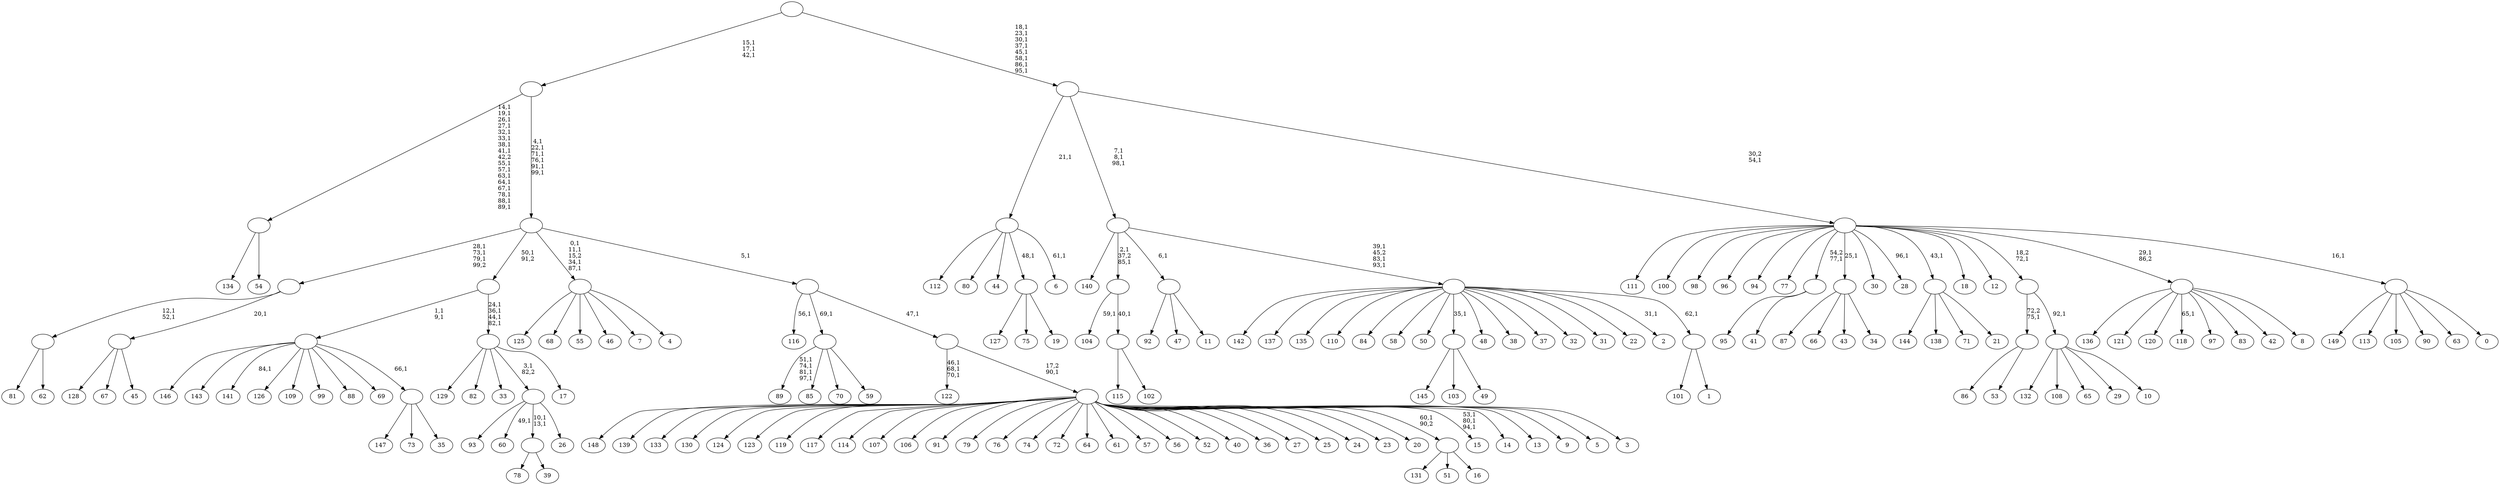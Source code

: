 digraph T {
	250 [label="149"]
	249 [label="148"]
	248 [label="147"]
	247 [label="146"]
	246 [label="145"]
	245 [label="144"]
	244 [label="143"]
	243 [label="142"]
	242 [label="141"]
	240 [label="140"]
	239 [label="139"]
	238 [label="138"]
	237 [label="137"]
	236 [label="136"]
	235 [label="135"]
	234 [label="134"]
	233 [label="133"]
	232 [label="132"]
	231 [label="131"]
	230 [label="130"]
	229 [label="129"]
	228 [label="128"]
	227 [label="127"]
	226 [label="126"]
	225 [label="125"]
	224 [label="124"]
	223 [label="123"]
	222 [label="122"]
	218 [label="121"]
	217 [label="120"]
	216 [label="119"]
	215 [label="118"]
	213 [label="117"]
	212 [label="116"]
	210 [label="115"]
	209 [label="114"]
	208 [label="113"]
	207 [label="112"]
	206 [label="111"]
	205 [label="110"]
	204 [label="109"]
	203 [label="108"]
	202 [label="107"]
	201 [label="106"]
	200 [label="105"]
	199 [label="104"]
	197 [label="103"]
	196 [label="102"]
	195 [label=""]
	194 [label=""]
	192 [label="101"]
	191 [label="100"]
	190 [label="99"]
	189 [label="98"]
	188 [label="97"]
	187 [label="96"]
	186 [label="95"]
	185 [label="94"]
	184 [label="93"]
	183 [label="92"]
	182 [label="91"]
	181 [label="90"]
	180 [label="89"]
	175 [label="88"]
	174 [label="87"]
	173 [label="86"]
	172 [label="85"]
	171 [label="84"]
	170 [label="83"]
	169 [label="82"]
	168 [label="81"]
	167 [label="80"]
	166 [label="79"]
	165 [label="78"]
	164 [label="77"]
	163 [label="76"]
	162 [label="75"]
	161 [label="74"]
	160 [label="73"]
	159 [label="72"]
	158 [label="71"]
	157 [label="70"]
	156 [label="69"]
	155 [label="68"]
	154 [label="67"]
	153 [label="66"]
	152 [label="65"]
	151 [label="64"]
	150 [label="63"]
	149 [label="62"]
	148 [label=""]
	146 [label="61"]
	145 [label="60"]
	143 [label="59"]
	142 [label=""]
	141 [label="58"]
	140 [label="57"]
	139 [label="56"]
	138 [label="55"]
	137 [label="54"]
	136 [label=""]
	120 [label="53"]
	119 [label=""]
	118 [label="52"]
	117 [label="51"]
	116 [label="50"]
	115 [label="49"]
	114 [label=""]
	113 [label="48"]
	112 [label="47"]
	111 [label="46"]
	110 [label="45"]
	109 [label=""]
	108 [label=""]
	105 [label="44"]
	104 [label="43"]
	103 [label="42"]
	102 [label="41"]
	101 [label=""]
	100 [label="40"]
	99 [label="39"]
	98 [label=""]
	96 [label="38"]
	95 [label="37"]
	94 [label="36"]
	93 [label="35"]
	92 [label=""]
	91 [label=""]
	89 [label="34"]
	88 [label=""]
	87 [label="33"]
	86 [label="32"]
	85 [label="31"]
	84 [label="30"]
	83 [label="29"]
	82 [label="28"]
	80 [label="27"]
	79 [label="26"]
	78 [label=""]
	77 [label="25"]
	76 [label="24"]
	75 [label="23"]
	74 [label="22"]
	73 [label="21"]
	72 [label=""]
	71 [label="20"]
	70 [label="19"]
	69 [label=""]
	68 [label="18"]
	67 [label="17"]
	66 [label=""]
	62 [label=""]
	61 [label="16"]
	60 [label=""]
	59 [label="15"]
	55 [label="14"]
	54 [label="13"]
	53 [label="12"]
	52 [label="11"]
	51 [label=""]
	50 [label="10"]
	49 [label=""]
	48 [label=""]
	47 [label="9"]
	46 [label="8"]
	45 [label=""]
	44 [label="7"]
	43 [label="6"]
	41 [label=""]
	40 [label="5"]
	39 [label="4"]
	38 [label=""]
	34 [label="3"]
	33 [label=""]
	32 [label=""]
	31 [label=""]
	30 [label=""]
	24 [label=""]
	21 [label="2"]
	19 [label="1"]
	18 [label=""]
	17 [label=""]
	14 [label=""]
	11 [label="0"]
	10 [label=""]
	9 [label=""]
	8 [label=""]
	0 [label=""]
	195 -> 210 [label=""]
	195 -> 196 [label=""]
	194 -> 199 [label="59,1"]
	194 -> 195 [label="40,1"]
	148 -> 168 [label=""]
	148 -> 149 [label=""]
	142 -> 180 [label="51,1\n74,1\n81,1\n97,1"]
	142 -> 172 [label=""]
	142 -> 157 [label=""]
	142 -> 143 [label=""]
	136 -> 234 [label=""]
	136 -> 137 [label=""]
	119 -> 173 [label=""]
	119 -> 120 [label=""]
	114 -> 246 [label=""]
	114 -> 197 [label=""]
	114 -> 115 [label=""]
	109 -> 228 [label=""]
	109 -> 154 [label=""]
	109 -> 110 [label=""]
	108 -> 148 [label="12,1\n52,1"]
	108 -> 109 [label="20,1"]
	101 -> 186 [label=""]
	101 -> 102 [label=""]
	98 -> 165 [label=""]
	98 -> 99 [label=""]
	92 -> 248 [label=""]
	92 -> 160 [label=""]
	92 -> 93 [label=""]
	91 -> 242 [label="84,1"]
	91 -> 247 [label=""]
	91 -> 244 [label=""]
	91 -> 226 [label=""]
	91 -> 204 [label=""]
	91 -> 190 [label=""]
	91 -> 175 [label=""]
	91 -> 156 [label=""]
	91 -> 92 [label="66,1"]
	88 -> 174 [label=""]
	88 -> 153 [label=""]
	88 -> 104 [label=""]
	88 -> 89 [label=""]
	78 -> 98 [label="10,1\n13,1"]
	78 -> 145 [label="49,1"]
	78 -> 184 [label=""]
	78 -> 79 [label=""]
	72 -> 245 [label=""]
	72 -> 238 [label=""]
	72 -> 158 [label=""]
	72 -> 73 [label=""]
	69 -> 227 [label=""]
	69 -> 162 [label=""]
	69 -> 70 [label=""]
	66 -> 229 [label=""]
	66 -> 169 [label=""]
	66 -> 87 [label=""]
	66 -> 78 [label="3,1\n82,2"]
	66 -> 67 [label=""]
	62 -> 66 [label="24,1\n36,1\n44,1\n82,1"]
	62 -> 91 [label="1,1\n9,1"]
	60 -> 231 [label=""]
	60 -> 117 [label=""]
	60 -> 61 [label=""]
	51 -> 183 [label=""]
	51 -> 112 [label=""]
	51 -> 52 [label=""]
	49 -> 232 [label=""]
	49 -> 203 [label=""]
	49 -> 152 [label=""]
	49 -> 83 [label=""]
	49 -> 50 [label=""]
	48 -> 119 [label="72,2\n75,1"]
	48 -> 49 [label="92,1"]
	45 -> 215 [label="65,1"]
	45 -> 236 [label=""]
	45 -> 218 [label=""]
	45 -> 217 [label=""]
	45 -> 188 [label=""]
	45 -> 170 [label=""]
	45 -> 103 [label=""]
	45 -> 46 [label=""]
	41 -> 43 [label="61,1"]
	41 -> 207 [label=""]
	41 -> 167 [label=""]
	41 -> 105 [label=""]
	41 -> 69 [label="48,1"]
	38 -> 225 [label=""]
	38 -> 155 [label=""]
	38 -> 138 [label=""]
	38 -> 111 [label=""]
	38 -> 44 [label=""]
	38 -> 39 [label=""]
	33 -> 59 [label="53,1\n80,1\n94,1"]
	33 -> 249 [label=""]
	33 -> 239 [label=""]
	33 -> 233 [label=""]
	33 -> 230 [label=""]
	33 -> 224 [label=""]
	33 -> 223 [label=""]
	33 -> 216 [label=""]
	33 -> 213 [label=""]
	33 -> 209 [label=""]
	33 -> 202 [label=""]
	33 -> 201 [label=""]
	33 -> 182 [label=""]
	33 -> 166 [label=""]
	33 -> 163 [label=""]
	33 -> 161 [label=""]
	33 -> 159 [label=""]
	33 -> 151 [label=""]
	33 -> 146 [label=""]
	33 -> 140 [label=""]
	33 -> 139 [label=""]
	33 -> 118 [label=""]
	33 -> 100 [label=""]
	33 -> 94 [label=""]
	33 -> 80 [label=""]
	33 -> 77 [label=""]
	33 -> 76 [label=""]
	33 -> 75 [label=""]
	33 -> 71 [label=""]
	33 -> 60 [label="60,1\n90,2"]
	33 -> 55 [label=""]
	33 -> 54 [label=""]
	33 -> 47 [label=""]
	33 -> 40 [label=""]
	33 -> 34 [label=""]
	32 -> 222 [label="46,1\n68,1\n70,1"]
	32 -> 33 [label="17,2\n90,1"]
	31 -> 212 [label="56,1"]
	31 -> 142 [label="69,1"]
	31 -> 32 [label="47,1"]
	30 -> 38 [label="0,1\n11,1\n15,2\n34,1\n87,1"]
	30 -> 108 [label="28,1\n73,1\n79,1\n99,2"]
	30 -> 62 [label="50,1\n91,2"]
	30 -> 31 [label="5,1"]
	24 -> 30 [label="4,1\n22,1\n71,1\n76,1\n91,1\n99,1"]
	24 -> 136 [label="14,1\n19,1\n26,1\n27,1\n32,1\n33,1\n38,1\n41,1\n42,2\n55,1\n57,1\n63,1\n64,1\n67,1\n78,1\n88,1\n89,1"]
	18 -> 192 [label=""]
	18 -> 19 [label=""]
	17 -> 21 [label="31,1"]
	17 -> 243 [label=""]
	17 -> 237 [label=""]
	17 -> 235 [label=""]
	17 -> 205 [label=""]
	17 -> 171 [label=""]
	17 -> 141 [label=""]
	17 -> 116 [label=""]
	17 -> 114 [label="35,1"]
	17 -> 113 [label=""]
	17 -> 96 [label=""]
	17 -> 95 [label=""]
	17 -> 86 [label=""]
	17 -> 85 [label=""]
	17 -> 74 [label=""]
	17 -> 18 [label="62,1"]
	14 -> 17 [label="39,1\n45,2\n83,1\n93,1"]
	14 -> 194 [label="2,1\n37,2\n85,1"]
	14 -> 240 [label=""]
	14 -> 51 [label="6,1"]
	10 -> 250 [label=""]
	10 -> 208 [label=""]
	10 -> 200 [label=""]
	10 -> 181 [label=""]
	10 -> 150 [label=""]
	10 -> 11 [label=""]
	9 -> 82 [label="96,1"]
	9 -> 206 [label=""]
	9 -> 191 [label=""]
	9 -> 189 [label=""]
	9 -> 187 [label=""]
	9 -> 185 [label=""]
	9 -> 164 [label=""]
	9 -> 101 [label="54,2\n77,1"]
	9 -> 88 [label="25,1"]
	9 -> 84 [label=""]
	9 -> 72 [label="43,1"]
	9 -> 68 [label=""]
	9 -> 53 [label=""]
	9 -> 48 [label="18,2\n72,1"]
	9 -> 45 [label="29,1\n86,2"]
	9 -> 10 [label="16,1"]
	8 -> 14 [label="7,1\n8,1\n98,1"]
	8 -> 41 [label="21,1"]
	8 -> 9 [label="30,2\n54,1"]
	0 -> 8 [label="18,1\n23,1\n30,1\n37,1\n45,1\n58,1\n86,1\n95,1"]
	0 -> 24 [label="15,1\n17,1\n42,1"]
}
